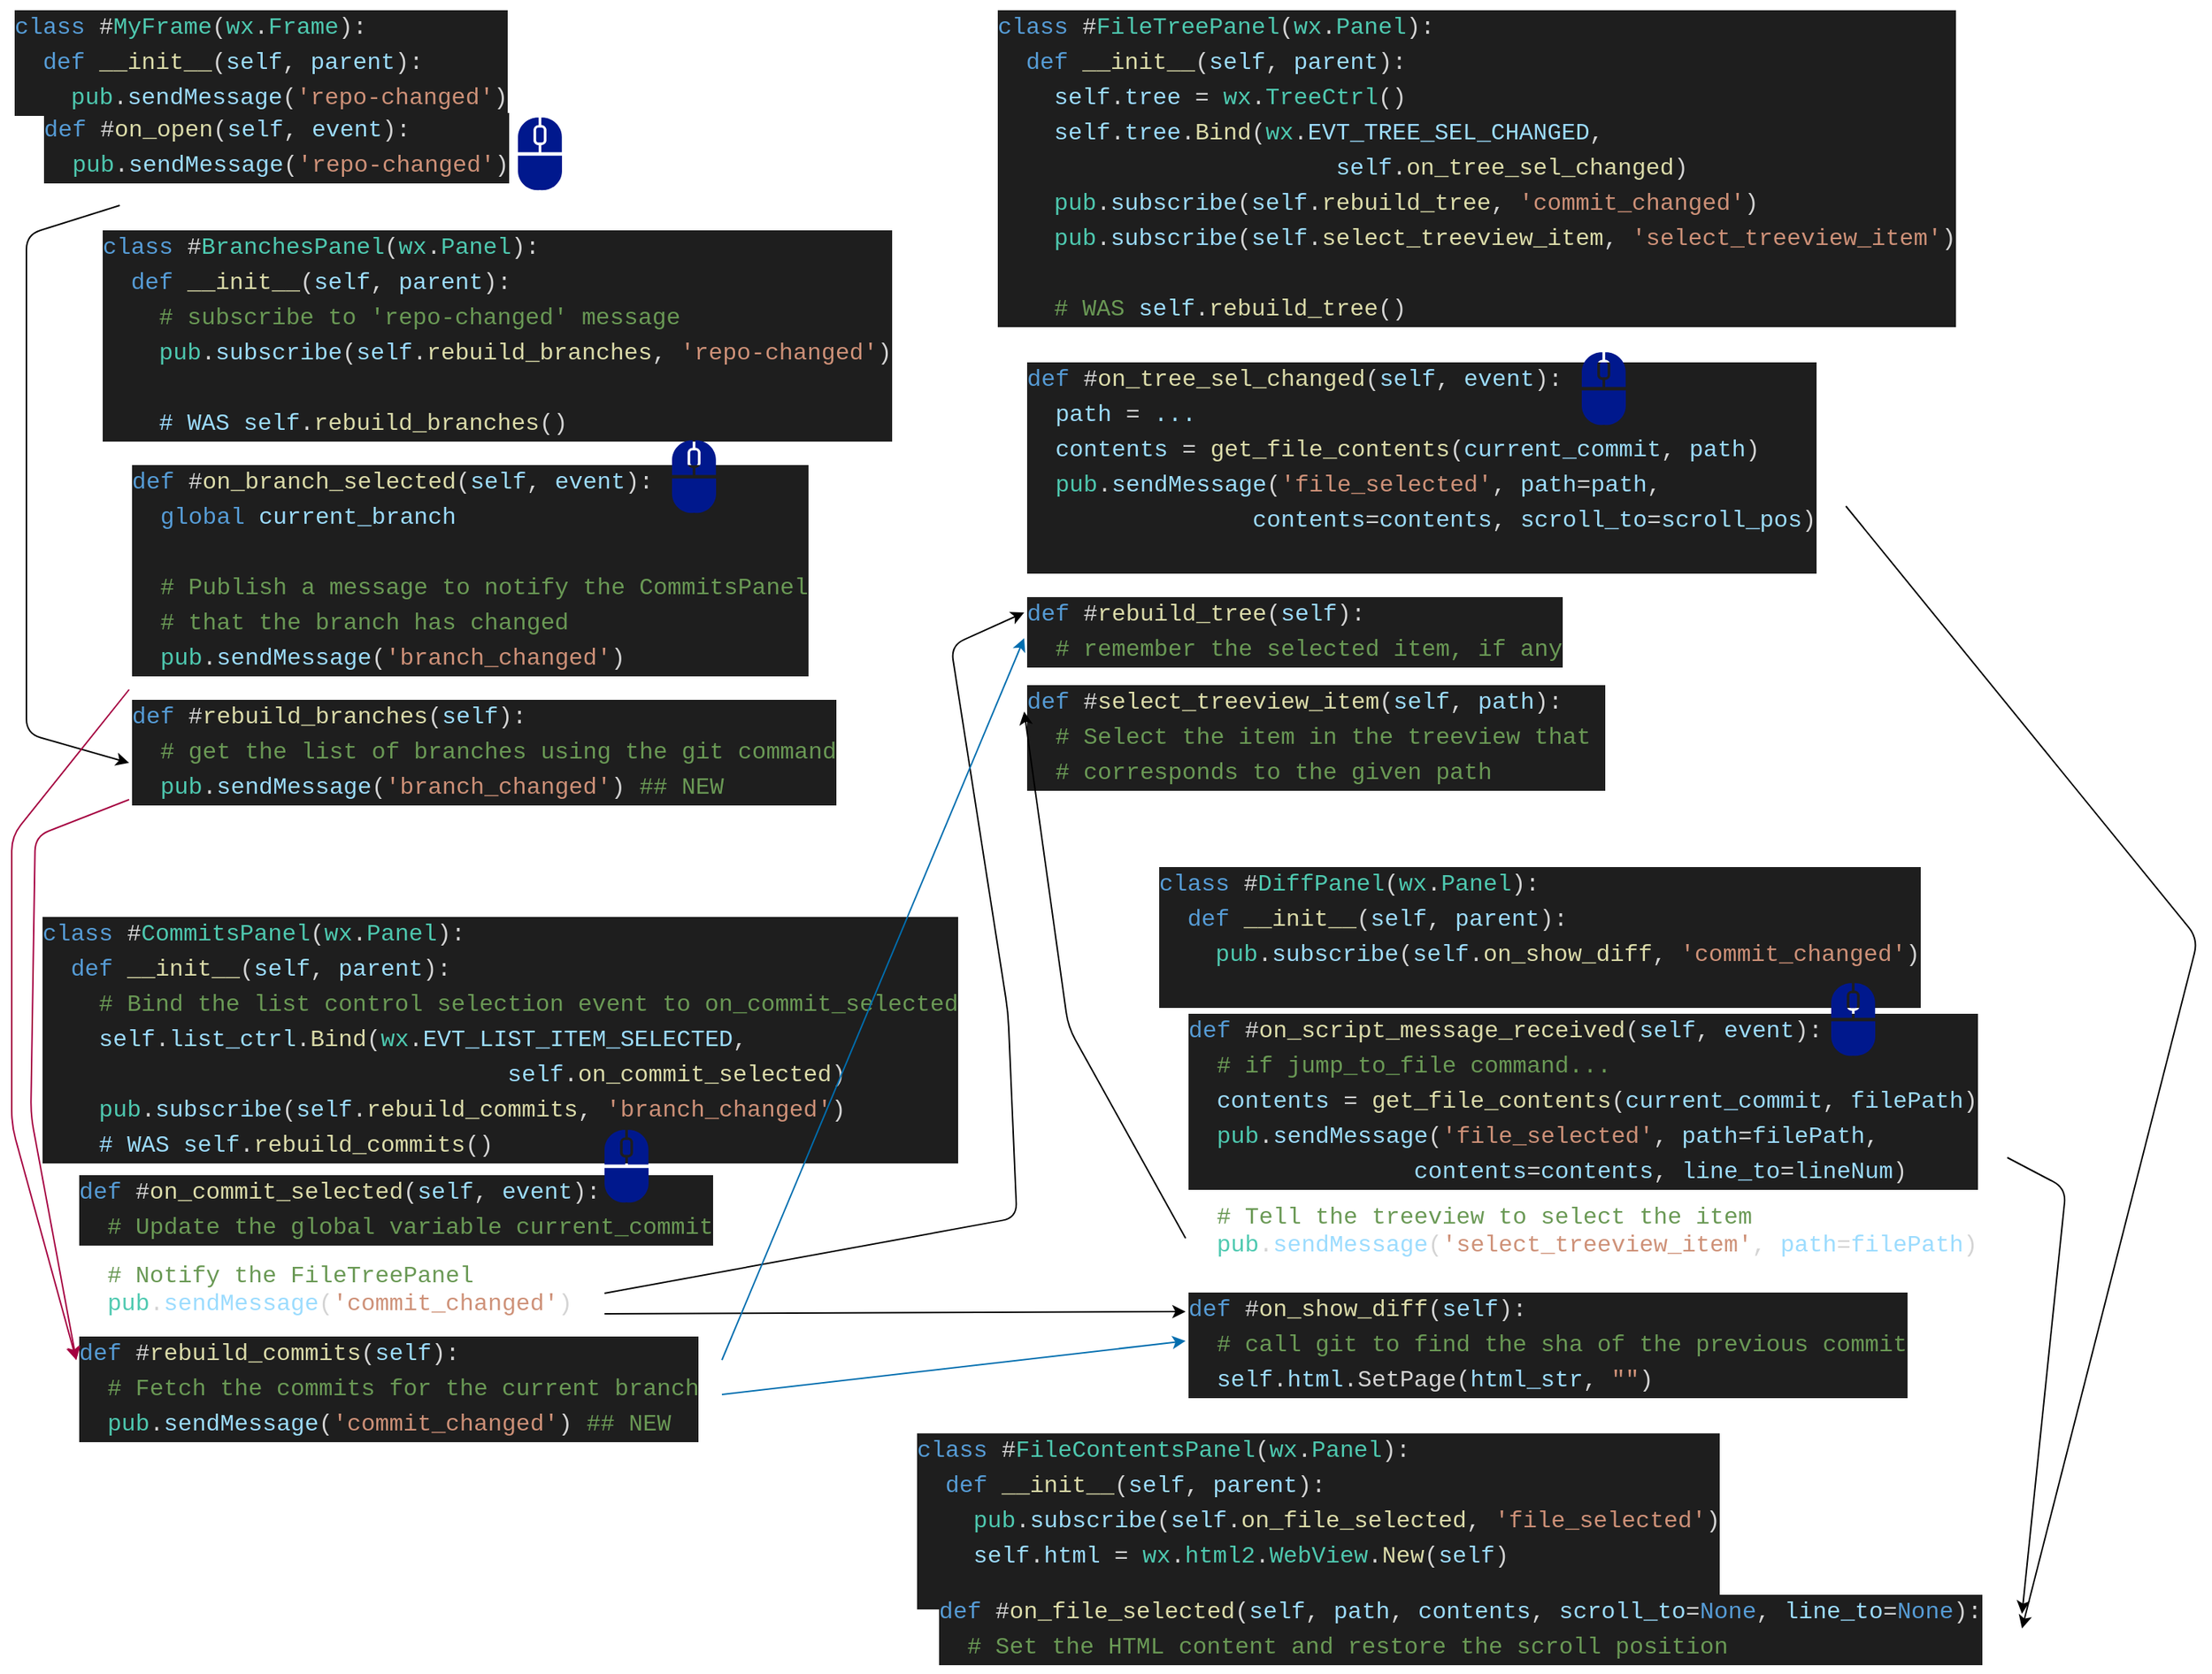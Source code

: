 <mxfile>
    <diagram id="hWgK1pgv1Pw2iiUl1KsY" name="Page-1">
        <mxGraphModel dx="1258" dy="778" grid="0" gridSize="10" guides="1" tooltips="1" connect="1" arrows="1" fold="1" page="1" pageScale="1" pageWidth="1654" pageHeight="1169" math="0" shadow="0">
            <root>
                <object label="" fred="12" mary="100" id="0">
                    <mxCell/>
                </object>
                <mxCell id="1" parent="0"/>
                <mxCell id="48" value="" style="group" vertex="1" connectable="0" parent="1">
                    <mxGeometry x="70" y="150" width="560" height="420" as="geometry"/>
                </mxCell>
                <mxCell id="6" value="&lt;div style=&quot;color: rgb(212, 212, 212); background-color: rgb(30, 30, 30); font-family: Menlo, Monaco, &amp;quot;Courier New&amp;quot;, monospace; font-weight: normal; font-size: 16px; line-height: 24px;&quot;&gt;&lt;div&gt;&lt;span style=&quot;color: #569cd6;&quot;&gt;class&lt;/span&gt;&lt;span style=&quot;color: #d4d4d4;&quot;&gt;&amp;nbsp;#&lt;/span&gt;&lt;span style=&quot;color: #4ec9b0;&quot;&gt;BranchesPanel&lt;/span&gt;&lt;span style=&quot;color: #d4d4d4;&quot;&gt;(&lt;/span&gt;&lt;span style=&quot;color: #4ec9b0;&quot;&gt;wx&lt;/span&gt;&lt;span style=&quot;color: #d4d4d4;&quot;&gt;.&lt;/span&gt;&lt;span style=&quot;color: #4ec9b0;&quot;&gt;Panel&lt;/span&gt;&lt;span style=&quot;color: #d4d4d4;&quot;&gt;):&lt;/span&gt;&lt;/div&gt;&lt;div&gt;&lt;span style=&quot;color: #d4d4d4;&quot;&gt;&lt;/span&gt;&lt;span style=&quot;color: #569cd6;&quot;&gt;&amp;nbsp; def&lt;/span&gt;&lt;span style=&quot;color: #d4d4d4;&quot;&gt;&amp;nbsp;&lt;/span&gt;&lt;span style=&quot;color: #dcdcaa;&quot;&gt;__init__&lt;/span&gt;&lt;span style=&quot;color: #d4d4d4;&quot;&gt;(&lt;/span&gt;&lt;span style=&quot;color: #9cdcfe;&quot;&gt;self&lt;/span&gt;&lt;span style=&quot;color: #d4d4d4;&quot;&gt;, &lt;/span&gt;&lt;span style=&quot;color: #9cdcfe;&quot;&gt;parent&lt;/span&gt;&lt;span style=&quot;color: #d4d4d4;&quot;&gt;):&lt;/span&gt;&lt;/div&gt;&lt;div&gt;&lt;div style=&quot;line-height: 24px;&quot;&gt;&lt;div&gt;&lt;span style=&quot;color: #6a9955;&quot;&gt;&amp;nbsp; &amp;nbsp; # subscribe to 'repo-changed' message&lt;/span&gt;&lt;/div&gt;&lt;div&gt;&lt;span style=&quot;color: #4ec9b0;&quot;&gt;&amp;nbsp; &amp;nbsp; pub&lt;/span&gt;.&lt;span style=&quot;color: #9cdcfe;&quot;&gt;subscribe&lt;/span&gt;(&lt;span style=&quot;color: #9cdcfe;&quot;&gt;self&lt;/span&gt;.&lt;span style=&quot;color: #dcdcaa;&quot;&gt;rebuild_branches&lt;/span&gt;, &lt;span style=&quot;color: #ce9178;&quot;&gt;'repo-changed'&lt;/span&gt;)&lt;/div&gt;&lt;br&gt;&lt;div&gt;        &lt;span style=&quot;color: #9cdcfe;&quot;&gt;&amp;nbsp; &amp;nbsp; # WAS self&lt;/span&gt;.&lt;span style=&quot;color: #dcdcaa;&quot;&gt;rebuild_branches&lt;/span&gt;()&lt;/div&gt;&lt;/div&gt;&lt;/div&gt;&lt;/div&gt;" style="text;whiteSpace=wrap;html=1;" vertex="1" parent="48">
                    <mxGeometry width="560" height="170" as="geometry"/>
                </mxCell>
                <mxCell id="7" value="&lt;div style=&quot;color: rgb(212, 212, 212); background-color: rgb(30, 30, 30); font-family: Menlo, Monaco, &amp;quot;Courier New&amp;quot;, monospace; font-weight: normal; font-size: 16px; line-height: 24px;&quot;&gt;&lt;div&gt;&lt;span style=&quot;color: #569cd6;&quot;&gt;def&lt;/span&gt;&lt;span style=&quot;color: #d4d4d4;&quot;&gt;&amp;nbsp;#&lt;/span&gt;&lt;span style=&quot;color: #dcdcaa;&quot;&gt;on_branch_selected&lt;/span&gt;&lt;span style=&quot;color: #d4d4d4;&quot;&gt;(&lt;/span&gt;&lt;span style=&quot;color: #9cdcfe;&quot;&gt;self&lt;/span&gt;&lt;span style=&quot;color: #d4d4d4;&quot;&gt;, &lt;/span&gt;&lt;span style=&quot;color: #9cdcfe;&quot;&gt;event&lt;/span&gt;&lt;span style=&quot;color: #d4d4d4;&quot;&gt;):&lt;/span&gt;&lt;/div&gt;&lt;div&gt;&lt;span style=&quot;color: #d4d4d4;&quot;&gt;&lt;/span&gt;&lt;span style=&quot;color: #569cd6;&quot;&gt;&amp;nbsp; global&lt;/span&gt;&lt;span style=&quot;color: #d4d4d4;&quot;&gt; &lt;/span&gt;&lt;span style=&quot;color: #9cdcfe;&quot;&gt;current_branch&lt;/span&gt;&lt;/div&gt;&lt;div&gt;&lt;br&gt;&lt;/div&gt;&lt;div&gt;&lt;span style=&quot;color: #d4d4d4;&quot;&gt;&lt;/span&gt;&lt;span style=&quot;color: #6a9955;&quot;&gt;&amp;nbsp; # Publish a message to notify the CommitsPanel&lt;/span&gt;&lt;/div&gt;&lt;div&gt;&lt;span style=&quot;color: #6a9955;&quot;&gt;&amp;nbsp; # that the branch has changed&lt;/span&gt;&lt;/div&gt;&lt;div&gt;&lt;span style=&quot;color: #d4d4d4;&quot;&gt;&lt;/span&gt;&lt;span style=&quot;color: #4ec9b0;&quot;&gt;&amp;nbsp; pub&lt;/span&gt;&lt;span style=&quot;color: #d4d4d4;&quot;&gt;.&lt;/span&gt;&lt;span style=&quot;color: #9cdcfe;&quot;&gt;sendMessage&lt;/span&gt;&lt;span style=&quot;color: #d4d4d4;&quot;&gt;(&lt;/span&gt;&lt;span style=&quot;color: #ce9178;&quot;&gt;'branch_changed'&lt;/span&gt;&lt;span style=&quot;color: #d4d4d4;&quot;&gt;)&lt;/span&gt;&lt;/div&gt;&lt;/div&gt;" style="text;whiteSpace=wrap;html=1;" vertex="1" parent="48">
                    <mxGeometry x="20" y="160" width="470" height="160" as="geometry"/>
                </mxCell>
                <mxCell id="20" value="&lt;div style=&quot;color: rgb(212, 212, 212); background-color: rgb(30, 30, 30); font-family: Menlo, Monaco, &amp;quot;Courier New&amp;quot;, monospace; font-weight: normal; font-size: 16px; line-height: 24px;&quot;&gt;&lt;div&gt;&lt;span style=&quot;color: #569cd6;&quot;&gt;def&lt;/span&gt;&lt;span style=&quot;color: #d4d4d4;&quot;&gt;&amp;nbsp;#&lt;/span&gt;&lt;span style=&quot;color: #dcdcaa;&quot;&gt;rebuild_branches&lt;/span&gt;&lt;span style=&quot;color: #d4d4d4;&quot;&gt;(&lt;/span&gt;&lt;span style=&quot;color: #9cdcfe;&quot;&gt;self&lt;/span&gt;&lt;span style=&quot;color: #d4d4d4;&quot;&gt;):&lt;/span&gt;&lt;/div&gt;&lt;div&gt;&lt;div style=&quot;line-height: 24px;&quot;&gt;&lt;span style=&quot;color: #6a9955;&quot;&gt;&amp;nbsp; # get the list of branches using the git command&lt;/span&gt;&lt;/div&gt;&lt;/div&gt;&lt;div style=&quot;line-height: 24px;&quot;&gt;&lt;span style=&quot;color: #6a9955;&quot;&gt;&amp;nbsp;&amp;nbsp;&lt;/span&gt;&lt;span style=&quot;color: rgb(78, 201, 176);&quot;&gt;pub&lt;/span&gt;&lt;span style=&quot;&quot;&gt;.&lt;/span&gt;&lt;span style=&quot;color: rgb(156, 220, 254);&quot;&gt;sendMessage&lt;/span&gt;&lt;span style=&quot;&quot;&gt;(&lt;/span&gt;&lt;span style=&quot;color: rgb(206, 145, 120);&quot;&gt;'branch_changed'&lt;/span&gt;&lt;span style=&quot;&quot;&gt;) &lt;/span&gt;&lt;span style=&quot;color: rgb(106, 153, 85);&quot;&gt;## NEW&lt;/span&gt;&lt;/div&gt;&lt;/div&gt;" style="text;whiteSpace=wrap;html=1;" vertex="1" parent="48">
                    <mxGeometry x="20" y="320" width="488" height="100" as="geometry"/>
                </mxCell>
                <mxCell id="10" value="" style="group" vertex="1" connectable="0" parent="1">
                    <mxGeometry x="10" width="375" height="130" as="geometry"/>
                </mxCell>
                <mxCell id="5" value="&lt;div style=&quot;background-color: rgb(30, 30, 30); font-family: Menlo, Monaco, &amp;quot;Courier New&amp;quot;, monospace; font-weight: normal; font-size: 16px; line-height: 24px;&quot;&gt;&lt;div style=&quot;color: rgb(212, 212, 212);&quot;&gt;&lt;span style=&quot;color: #569cd6;&quot;&gt;def&lt;/span&gt;&lt;span style=&quot;color: #d4d4d4;&quot;&gt;&amp;nbsp;#&lt;/span&gt;&lt;span style=&quot;color: #dcdcaa;&quot;&gt;on_open&lt;/span&gt;&lt;span style=&quot;color: #d4d4d4;&quot;&gt;(&lt;/span&gt;&lt;span style=&quot;color: #9cdcfe;&quot;&gt;self&lt;/span&gt;&lt;span style=&quot;color: #d4d4d4;&quot;&gt;, &lt;/span&gt;&lt;span style=&quot;color: #9cdcfe;&quot;&gt;event&lt;/span&gt;&lt;span style=&quot;color: #d4d4d4;&quot;&gt;):&lt;/span&gt;&lt;/div&gt;&lt;div style=&quot;&quot;&gt;&lt;font color=&quot;#569cd6&quot;&gt;&amp;nbsp;&amp;nbsp;&lt;/font&gt;&lt;span style=&quot;color: rgb(78, 201, 176);&quot;&gt;pub&lt;/span&gt;&lt;font color=&quot;#d4d4d4&quot;&gt;.&lt;/font&gt;&lt;span style=&quot;color: rgb(156, 220, 254);&quot;&gt;sendMessage&lt;/span&gt;&lt;font color=&quot;#d4d4d4&quot;&gt;(&lt;/font&gt;&lt;span style=&quot;color: rgb(206, 145, 120);&quot;&gt;'repo-changed'&lt;/span&gt;&lt;font color=&quot;#d4d4d4&quot;&gt;)&lt;/font&gt;&lt;br&gt;&lt;/div&gt;&lt;/div&gt;" style="text;whiteSpace=wrap;html=1;" vertex="1" parent="10">
                    <mxGeometry x="20" y="70" width="330" height="70" as="geometry"/>
                </mxCell>
                <mxCell id="2" value="&lt;div style=&quot;color: rgb(212, 212, 212); background-color: rgb(30, 30, 30); font-family: Menlo, Monaco, &amp;quot;Courier New&amp;quot;, monospace; font-weight: normal; font-size: 16px; line-height: 24px;&quot;&gt;&lt;div&gt;&lt;span style=&quot;color: #569cd6;&quot;&gt;class&lt;/span&gt;&lt;span style=&quot;color: #d4d4d4;&quot;&gt;&amp;nbsp;#&lt;/span&gt;&lt;span style=&quot;color: #4ec9b0;&quot;&gt;MyFrame&lt;/span&gt;&lt;span style=&quot;color: #d4d4d4;&quot;&gt;(&lt;/span&gt;&lt;span style=&quot;color: #4ec9b0;&quot;&gt;wx&lt;/span&gt;&lt;span style=&quot;color: #d4d4d4;&quot;&gt;.&lt;/span&gt;&lt;span style=&quot;color: #4ec9b0;&quot;&gt;Frame&lt;/span&gt;&lt;span style=&quot;color: #d4d4d4;&quot;&gt;):&lt;/span&gt;&lt;/div&gt;&lt;div&gt;&lt;span style=&quot;color: #d4d4d4;&quot;&gt;&lt;/span&gt;&lt;span style=&quot;color: #569cd6;&quot;&gt;&amp;nbsp; def&lt;/span&gt;&lt;span style=&quot;color: #d4d4d4;&quot;&gt; &lt;/span&gt;&lt;span style=&quot;color: #dcdcaa;&quot;&gt;__init__&lt;/span&gt;&lt;span style=&quot;color: #d4d4d4;&quot;&gt;(&lt;/span&gt;&lt;span style=&quot;color: #9cdcfe;&quot;&gt;self&lt;/span&gt;&lt;span style=&quot;color: #d4d4d4;&quot;&gt;, &lt;/span&gt;&lt;span style=&quot;color: #9cdcfe;&quot;&gt;parent&lt;/span&gt;&lt;span style=&quot;color: #d4d4d4;&quot;&gt;):&lt;/span&gt;&lt;/div&gt;&lt;div&gt;&lt;span style=&quot;color: #d4d4d4;&quot;&gt;&amp;nbsp; &amp;nbsp;&amp;nbsp;&lt;/span&gt;&lt;span style=&quot;color: rgb(78, 201, 176);&quot;&gt;pub&lt;/span&gt;&lt;font color=&quot;#d4d4d4&quot;&gt;.&lt;/font&gt;&lt;span style=&quot;color: rgb(156, 220, 254);&quot;&gt;sendMessage&lt;/span&gt;&lt;font color=&quot;#d4d4d4&quot;&gt;(&lt;/font&gt;&lt;span style=&quot;color: rgb(206, 145, 120);&quot;&gt;'repo-changed'&lt;/span&gt;&lt;font color=&quot;#d4d4d4&quot;&gt;)&lt;/font&gt;&lt;/div&gt;&lt;/div&gt;" style="text;whiteSpace=wrap;html=1;" vertex="1" parent="10">
                    <mxGeometry width="350" height="70" as="geometry"/>
                </mxCell>
                <mxCell id="51" value="" style="sketch=0;aspect=fixed;pointerEvents=1;shadow=0;dashed=0;html=1;strokeColor=none;labelPosition=center;verticalLabelPosition=bottom;verticalAlign=top;align=center;fillColor=#00188D;shape=mxgraph.mscae.enterprise.mouse" vertex="1" parent="10">
                    <mxGeometry x="345" y="80" width="30" height="50" as="geometry"/>
                </mxCell>
                <mxCell id="22" style="edgeStyle=none;html=1;entryX=0;entryY=0.5;entryDx=0;entryDy=0;" edge="1" parent="1" source="5" target="20">
                    <mxGeometry relative="1" as="geometry">
                        <Array as="points">
                            <mxPoint x="20" y="160"/>
                            <mxPoint x="20" y="500"/>
                        </Array>
                    </mxGeometry>
                </mxCell>
                <mxCell id="25" style="edgeStyle=none;html=1;entryX=0;entryY=0.25;entryDx=0;entryDy=0;exitX=0;exitY=1;exitDx=0;exitDy=0;fillColor=#d80073;strokeColor=#A50040;" edge="1" parent="1" source="7" target="23">
                    <mxGeometry relative="1" as="geometry">
                        <Array as="points">
                            <mxPoint x="10" y="570"/>
                            <mxPoint x="10" y="767"/>
                        </Array>
                    </mxGeometry>
                </mxCell>
                <mxCell id="27" value="" style="group" vertex="1" connectable="0" parent="1">
                    <mxGeometry x="680" y="10" width="680" height="550" as="geometry"/>
                </mxCell>
                <mxCell id="26" value="&lt;div style=&quot;color: rgb(212, 212, 212); background-color: rgb(30, 30, 30); font-family: Menlo, Monaco, &amp;quot;Courier New&amp;quot;, monospace; font-weight: normal; font-size: 16px; line-height: 24px;&quot;&gt;&lt;div&gt;&lt;span style=&quot;color: #569cd6;&quot;&gt;def&lt;/span&gt;&lt;span style=&quot;color: #d4d4d4;&quot;&gt;&amp;nbsp;#&lt;/span&gt;&lt;span style=&quot;color: #dcdcaa;&quot;&gt;rebuild_tree&lt;/span&gt;&lt;span style=&quot;color: #d4d4d4;&quot;&gt;(&lt;/span&gt;&lt;span style=&quot;color: #9cdcfe;&quot;&gt;self&lt;/span&gt;&lt;span style=&quot;color: #d4d4d4;&quot;&gt;):&lt;/span&gt;&lt;/div&gt;&lt;div&gt;&lt;span style=&quot;color: #d4d4d4;&quot;&gt;&lt;/span&gt;&lt;span style=&quot;color: #6a9955;&quot;&gt;&amp;nbsp; # remember the selected item, if any&lt;/span&gt;&lt;/div&gt;&lt;/div&gt;" style="text;whiteSpace=wrap;html=1;" vertex="1" parent="27">
                    <mxGeometry x="20" y="390" width="380" height="70" as="geometry"/>
                </mxCell>
                <mxCell id="13" value="&lt;div style=&quot;background-color: rgb(30, 30, 30); font-family: Menlo, Monaco, &amp;quot;Courier New&amp;quot;, monospace; font-weight: normal; font-size: 16px; line-height: 24px;&quot;&gt;&lt;div style=&quot;color: rgb(212, 212, 212);&quot;&gt;&lt;span style=&quot;color: #569cd6;&quot;&gt;class&lt;/span&gt;&lt;span style=&quot;color: #d4d4d4;&quot;&gt;&amp;nbsp;#&lt;/span&gt;&lt;span style=&quot;color: #4ec9b0;&quot;&gt;FileTreePanel&lt;/span&gt;&lt;span style=&quot;color: #d4d4d4;&quot;&gt;(&lt;/span&gt;&lt;span style=&quot;color: #4ec9b0;&quot;&gt;wx&lt;/span&gt;&lt;span style=&quot;color: #d4d4d4;&quot;&gt;.&lt;/span&gt;&lt;span style=&quot;color: #4ec9b0;&quot;&gt;Panel&lt;/span&gt;&lt;span style=&quot;color: #d4d4d4;&quot;&gt;):&lt;/span&gt;&lt;/div&gt;&lt;div style=&quot;color: rgb(212, 212, 212);&quot;&gt;&lt;span style=&quot;color: #d4d4d4;&quot;&gt;&lt;/span&gt;&lt;span style=&quot;color: #569cd6;&quot;&gt;&amp;nbsp; def&lt;/span&gt;&lt;span style=&quot;color: #d4d4d4;&quot;&gt;&amp;nbsp;&lt;/span&gt;&lt;span style=&quot;color: #dcdcaa;&quot;&gt;__init__&lt;/span&gt;&lt;span style=&quot;color: #d4d4d4;&quot;&gt;(&lt;/span&gt;&lt;span style=&quot;color: #9cdcfe;&quot;&gt;self&lt;/span&gt;&lt;span style=&quot;color: #d4d4d4;&quot;&gt;, &lt;/span&gt;&lt;span style=&quot;color: #9cdcfe;&quot;&gt;parent&lt;/span&gt;&lt;span style=&quot;color: #d4d4d4;&quot;&gt;):&lt;/span&gt;&lt;/div&gt;&lt;div style=&quot;&quot;&gt;&lt;font color=&quot;#6a9955&quot;&gt;&amp;nbsp; &amp;nbsp;&amp;nbsp;&lt;/font&gt;&lt;span style=&quot;color: rgb(156, 220, 254);&quot;&gt;self&lt;/span&gt;&lt;font color=&quot;#d4d4d4&quot;&gt;.&lt;/font&gt;&lt;span style=&quot;color: rgb(156, 220, 254);&quot;&gt;tree&lt;/span&gt;&lt;font color=&quot;#d4d4d4&quot;&gt; = &lt;/font&gt;&lt;span style=&quot;color: rgb(78, 201, 176);&quot;&gt;wx&lt;/span&gt;&lt;font color=&quot;#d4d4d4&quot;&gt;.&lt;/font&gt;&lt;span style=&quot;color: rgb(78, 201, 176);&quot;&gt;TreeCtrl&lt;/span&gt;&lt;font color=&quot;#d4d4d4&quot;&gt;(&lt;/font&gt;&lt;font color=&quot;#d4d4d4&quot;&gt;)&lt;/font&gt;&lt;br&gt;&lt;/div&gt;&lt;div style=&quot;color: rgb(212, 212, 212);&quot;&gt;&lt;span style=&quot;color: rgb(156, 220, 254);&quot;&gt;&amp;nbsp; &amp;nbsp; self&lt;/span&gt;.&lt;span style=&quot;color: rgb(156, 220, 254);&quot;&gt;tree&lt;/span&gt;.&lt;span style=&quot;color: rgb(220, 220, 170);&quot;&gt;Bind&lt;/span&gt;(&lt;span style=&quot;color: rgb(78, 201, 176);&quot;&gt;wx&lt;/span&gt;.&lt;span style=&quot;color: rgb(156, 220, 254);&quot;&gt;EVT_TREE_SEL_CHANGED&lt;/span&gt;,&amp;nbsp;&lt;/div&gt;&lt;div style=&quot;color: rgb(212, 212, 212);&quot;&gt;&lt;span style=&quot;color: rgb(156, 220, 254);&quot;&gt;&lt;span style=&quot;white-space: pre;&quot;&gt;&#9;&lt;/span&gt;&lt;span style=&quot;white-space: pre;&quot;&gt;&#9;&lt;/span&gt;&lt;span style=&quot;white-space: pre;&quot;&gt;&#9;&lt;/span&gt;self&lt;/span&gt;.&lt;span style=&quot;color: rgb(220, 220, 170);&quot;&gt;on_tree_sel_changed&lt;/span&gt;)&lt;br&gt;&lt;/div&gt;&lt;div style=&quot;color: rgb(212, 212, 212);&quot;&gt;&lt;span style=&quot;color: #d4d4d4;&quot;&gt;       &lt;/span&gt;&lt;/div&gt;&lt;div style=&quot;color: rgb(212, 212, 212);&quot;&gt;&lt;span style=&quot;color: #d4d4d4;&quot;&gt;&lt;/span&gt;&lt;span style=&quot;color: #4ec9b0;&quot;&gt;&amp;nbsp; &amp;nbsp; pub&lt;/span&gt;&lt;span style=&quot;color: #d4d4d4;&quot;&gt;.&lt;/span&gt;&lt;span style=&quot;color: #9cdcfe;&quot;&gt;subscribe&lt;/span&gt;&lt;span style=&quot;color: #d4d4d4;&quot;&gt;(&lt;/span&gt;&lt;span style=&quot;color: #9cdcfe;&quot;&gt;self&lt;/span&gt;&lt;span style=&quot;color: #d4d4d4;&quot;&gt;.&lt;/span&gt;&lt;span style=&quot;color: #dcdcaa;&quot;&gt;rebuild_tree&lt;/span&gt;&lt;span style=&quot;color: #d4d4d4;&quot;&gt;, &lt;/span&gt;&lt;span style=&quot;color: #ce9178;&quot;&gt;'commit_changed'&lt;/span&gt;&lt;span style=&quot;color: #d4d4d4;&quot;&gt;)&lt;/span&gt;&lt;/div&gt;&lt;div style=&quot;color: rgb(212, 212, 212);&quot;&gt;&lt;span style=&quot;color: #d4d4d4;&quot;&gt;&lt;/span&gt;&lt;span style=&quot;color: #4ec9b0;&quot;&gt;&amp;nbsp; &amp;nbsp; pub&lt;/span&gt;&lt;span style=&quot;color: #d4d4d4;&quot;&gt;.&lt;/span&gt;&lt;span style=&quot;color: #9cdcfe;&quot;&gt;subscribe&lt;/span&gt;&lt;span style=&quot;color: #d4d4d4;&quot;&gt;(&lt;/span&gt;&lt;span style=&quot;color: #9cdcfe;&quot;&gt;self&lt;/span&gt;&lt;span style=&quot;color: #d4d4d4;&quot;&gt;.&lt;/span&gt;&lt;span style=&quot;color: #dcdcaa;&quot;&gt;select_treeview_item&lt;/span&gt;&lt;span style=&quot;color: #d4d4d4;&quot;&gt;, &lt;/span&gt;&lt;span style=&quot;color: #ce9178;&quot;&gt;'select_treeview_item'&lt;/span&gt;&lt;span style=&quot;color: #d4d4d4;&quot;&gt;)&lt;/span&gt;&lt;/div&gt;&lt;br&gt;&lt;div style=&quot;&quot;&gt;&lt;font color=&quot;#6a9955&quot;&gt;&amp;nbsp; &amp;nbsp; # WAS&amp;nbsp;&lt;/font&gt;&lt;span style=&quot;color: rgb(156, 220, 254);&quot;&gt;self&lt;/span&gt;&lt;font color=&quot;#d4d4d4&quot;&gt;.&lt;/font&gt;&lt;span style=&quot;color: rgb(220, 220, 170);&quot;&gt;rebuild_tree&lt;/span&gt;&lt;font color=&quot;#d4d4d4&quot;&gt;()&lt;/font&gt;&lt;br&gt;&lt;/div&gt;&lt;/div&gt;" style="text;whiteSpace=wrap;html=1;" vertex="1" parent="27">
                    <mxGeometry y="-10" width="680" height="250" as="geometry"/>
                </mxCell>
                <mxCell id="14" value="&lt;div style=&quot;background-color: rgb(30, 30, 30); font-family: Menlo, Monaco, &amp;quot;Courier New&amp;quot;, monospace; font-weight: normal; font-size: 16px; line-height: 24px;&quot;&gt;&lt;div style=&quot;color: rgb(212, 212, 212);&quot;&gt;&lt;span style=&quot;color: #569cd6;&quot;&gt;def&lt;/span&gt;&lt;span style=&quot;color: #d4d4d4;&quot;&gt;&amp;nbsp;#&lt;/span&gt;&lt;span style=&quot;color: #dcdcaa;&quot;&gt;on_tree_sel_changed&lt;/span&gt;&lt;span style=&quot;color: #d4d4d4;&quot;&gt;(&lt;/span&gt;&lt;span style=&quot;color: #9cdcfe;&quot;&gt;self&lt;/span&gt;&lt;span style=&quot;color: #d4d4d4;&quot;&gt;, &lt;/span&gt;&lt;span style=&quot;color: #9cdcfe;&quot;&gt;event&lt;/span&gt;&lt;span style=&quot;color: #d4d4d4;&quot;&gt;):&lt;/span&gt;&lt;/div&gt;&lt;div style=&quot;&quot;&gt;&lt;font color=&quot;#6a9955&quot;&gt;&amp;nbsp;&amp;nbsp;&lt;/font&gt;&lt;span style=&quot;color: rgb(156, 220, 254);&quot;&gt;path&lt;/span&gt;&lt;font color=&quot;#d4d4d4&quot;&gt; = &lt;/font&gt;&lt;font color=&quot;#9cdcfe&quot;&gt;...&lt;/font&gt;&lt;br&gt;&lt;/div&gt;&lt;div style=&quot;color: rgb(212, 212, 212);&quot;&gt;&lt;span style=&quot;color: #9cdcfe;&quot;&gt;&amp;nbsp; contents&lt;/span&gt;&lt;span style=&quot;color: #d4d4d4;&quot;&gt; = &lt;/span&gt;&lt;span style=&quot;color: #dcdcaa;&quot;&gt;get_file_contents&lt;/span&gt;&lt;span style=&quot;color: #d4d4d4;&quot;&gt;(&lt;/span&gt;&lt;span style=&quot;color: #9cdcfe;&quot;&gt;current_commit&lt;/span&gt;&lt;span style=&quot;color: #d4d4d4;&quot;&gt;, &lt;/span&gt;&lt;span style=&quot;color: #9cdcfe;&quot;&gt;path&lt;/span&gt;&lt;span style=&quot;color: #d4d4d4;&quot;&gt;)&lt;/span&gt;&lt;/div&gt;&lt;div style=&quot;&quot;&gt;&lt;font color=&quot;#6a9955&quot;&gt;&amp;nbsp;&amp;nbsp;&lt;/font&gt;&lt;span style=&quot;color: rgb(78, 201, 176);&quot;&gt;pub&lt;/span&gt;&lt;font color=&quot;#d4d4d4&quot;&gt;.&lt;/font&gt;&lt;span style=&quot;color: rgb(156, 220, 254);&quot;&gt;sendMessage&lt;/span&gt;&lt;font color=&quot;#d4d4d4&quot;&gt;(&lt;/font&gt;&lt;span style=&quot;color: rgb(206, 145, 120);&quot;&gt;'file_selected'&lt;/span&gt;&lt;font color=&quot;#d4d4d4&quot;&gt;, &lt;/font&gt;&lt;span style=&quot;color: rgb(156, 220, 254);&quot;&gt;path&lt;/span&gt;&lt;font color=&quot;#d4d4d4&quot;&gt;=&lt;/font&gt;&lt;span style=&quot;color: rgb(156, 220, 254);&quot;&gt;path&lt;/span&gt;&lt;font color=&quot;#d4d4d4&quot;&gt;,&amp;nbsp;&lt;/font&gt;&lt;/div&gt;&lt;div style=&quot;&quot;&gt;&lt;span style=&quot;color: rgb(156, 220, 254);&quot;&gt;&lt;span style=&quot;white-space: pre;&quot;&gt;&#9;&lt;/span&gt;&lt;span style=&quot;white-space: pre;&quot;&gt;&#9;&lt;/span&gt;contents&lt;/span&gt;&lt;font color=&quot;#d4d4d4&quot;&gt;=&lt;/font&gt;&lt;span style=&quot;color: rgb(156, 220, 254);&quot;&gt;contents&lt;/span&gt;&lt;font color=&quot;#d4d4d4&quot;&gt;, &lt;/font&gt;&lt;span style=&quot;color: rgb(156, 220, 254);&quot;&gt;scroll_to&lt;/span&gt;&lt;font color=&quot;#d4d4d4&quot;&gt;=&lt;/font&gt;&lt;span style=&quot;color: rgb(156, 220, 254);&quot;&gt;scroll_pos&lt;/span&gt;&lt;font color=&quot;#d4d4d4&quot;&gt;)&lt;/font&gt;&lt;br&gt;&lt;/div&gt;&lt;br&gt;&lt;/div&gt;" style="text;whiteSpace=wrap;html=1;" vertex="1" parent="27">
                    <mxGeometry x="20" y="230" width="560" height="140" as="geometry"/>
                </mxCell>
                <mxCell id="33" value="&lt;div style=&quot;color: rgb(212, 212, 212); background-color: rgb(30, 30, 30); font-family: Menlo, Monaco, &amp;quot;Courier New&amp;quot;, monospace; font-weight: normal; font-size: 16px; line-height: 24px;&quot;&gt;&lt;div&gt;&lt;span style=&quot;color: #569cd6;&quot;&gt;def&lt;/span&gt;&lt;span style=&quot;color: #d4d4d4;&quot;&gt;&amp;nbsp;#&lt;/span&gt;&lt;span style=&quot;color: #dcdcaa;&quot;&gt;select_treeview_item&lt;/span&gt;&lt;span style=&quot;color: #d4d4d4;&quot;&gt;(&lt;/span&gt;&lt;span style=&quot;color: #9cdcfe;&quot;&gt;self&lt;/span&gt;&lt;span style=&quot;color: #d4d4d4;&quot;&gt;, &lt;/span&gt;&lt;span style=&quot;color: #9cdcfe;&quot;&gt;path&lt;/span&gt;&lt;span style=&quot;color: #d4d4d4;&quot;&gt;):&lt;/span&gt;&lt;/div&gt;&lt;div&gt;&lt;span style=&quot;color: #d4d4d4;&quot;&gt;&lt;/span&gt;&lt;span style=&quot;color: #6a9955;&quot;&gt;&amp;nbsp; # Select the item in the treeview that&amp;nbsp;&lt;/span&gt;&lt;/div&gt;&lt;div&gt;&lt;span style=&quot;color: #6a9955;&quot;&gt;&amp;nbsp; # corresponds to the given path&lt;/span&gt;&lt;/div&gt;&lt;/div&gt;" style="text;whiteSpace=wrap;html=1;" vertex="1" parent="27">
                    <mxGeometry x="20" y="450" width="410" height="100" as="geometry"/>
                </mxCell>
                <mxCell id="46" value="" style="sketch=0;aspect=fixed;pointerEvents=1;shadow=0;dashed=0;html=1;strokeColor=none;labelPosition=center;verticalLabelPosition=bottom;verticalAlign=top;align=center;fillColor=#00188D;shape=mxgraph.mscae.enterprise.mouse" vertex="1" parent="27">
                    <mxGeometry x="400" y="230" width="30" height="50" as="geometry"/>
                </mxCell>
                <mxCell id="28" style="edgeStyle=none;html=1;entryX=0;entryY=0.25;entryDx=0;entryDy=0;exitX=1;exitY=0.5;exitDx=0;exitDy=0;" edge="1" parent="1" source="29" target="26">
                    <mxGeometry relative="1" as="geometry">
                        <Array as="points">
                            <mxPoint x="695" y="830"/>
                            <mxPoint x="689" y="690"/>
                            <mxPoint x="650" y="440"/>
                        </Array>
                    </mxGeometry>
                </mxCell>
                <mxCell id="36" value="" style="group" vertex="1" connectable="0" parent="1">
                    <mxGeometry x="625" y="970" width="755" height="170" as="geometry"/>
                </mxCell>
                <mxCell id="16" value="&lt;div style=&quot;color: rgb(212, 212, 212); background-color: rgb(30, 30, 30); font-family: Menlo, Monaco, &amp;quot;Courier New&amp;quot;, monospace; font-weight: normal; font-size: 16px; line-height: 24px;&quot;&gt;&lt;div&gt;&lt;span style=&quot;color: #569cd6;&quot;&gt;class&lt;/span&gt;&lt;span style=&quot;color: #d4d4d4;&quot;&gt;&amp;nbsp;#&lt;/span&gt;&lt;span style=&quot;color: #4ec9b0;&quot;&gt;FileContentsPanel&lt;/span&gt;&lt;span style=&quot;color: #d4d4d4;&quot;&gt;(&lt;/span&gt;&lt;span style=&quot;color: #4ec9b0;&quot;&gt;wx&lt;/span&gt;&lt;span style=&quot;color: #d4d4d4;&quot;&gt;.&lt;/span&gt;&lt;span style=&quot;color: #4ec9b0;&quot;&gt;Panel&lt;/span&gt;&lt;span style=&quot;color: #d4d4d4;&quot;&gt;):&lt;/span&gt;&lt;/div&gt;&lt;div&gt;&lt;span style=&quot;color: #d4d4d4;&quot;&gt;&lt;/span&gt;&lt;span style=&quot;color: #569cd6;&quot;&gt;&amp;nbsp; def&lt;/span&gt;&lt;span style=&quot;color: #d4d4d4;&quot;&gt; &lt;/span&gt;&lt;span style=&quot;color: #dcdcaa;&quot;&gt;__init__&lt;/span&gt;&lt;span style=&quot;color: #d4d4d4;&quot;&gt;(&lt;/span&gt;&lt;span style=&quot;color: #9cdcfe;&quot;&gt;self&lt;/span&gt;&lt;span style=&quot;color: #d4d4d4;&quot;&gt;, &lt;/span&gt;&lt;span style=&quot;color: #9cdcfe;&quot;&gt;parent&lt;/span&gt;&lt;span style=&quot;color: #d4d4d4;&quot;&gt;):&lt;/span&gt;&lt;/div&gt;&lt;div&gt;&lt;span style=&quot;color: rgb(78, 201, 176);&quot;&gt;&amp;nbsp; &amp;nbsp; pub&lt;/span&gt;.&lt;span style=&quot;color: rgb(156, 220, 254);&quot;&gt;subscribe&lt;/span&gt;(&lt;span style=&quot;color: rgb(156, 220, 254);&quot;&gt;self&lt;/span&gt;.&lt;span style=&quot;color: rgb(220, 220, 170);&quot;&gt;on_file_selected&lt;/span&gt;, &lt;span style=&quot;color: rgb(206, 145, 120);&quot;&gt;'file_selected'&lt;/span&gt;)&lt;br&gt;&lt;/div&gt;&lt;div&gt;&lt;span style=&quot;color: #9cdcfe;&quot;&gt;&amp;nbsp; &amp;nbsp; self&lt;/span&gt;&lt;span style=&quot;color: #d4d4d4;&quot;&gt;.&lt;/span&gt;&lt;span style=&quot;color: #9cdcfe;&quot;&gt;html&lt;/span&gt;&lt;span style=&quot;color: #d4d4d4;&quot;&gt; = &lt;/span&gt;&lt;span style=&quot;color: #4ec9b0;&quot;&gt;wx&lt;/span&gt;&lt;span style=&quot;color: #d4d4d4;&quot;&gt;.&lt;/span&gt;&lt;span style=&quot;color: #4ec9b0;&quot;&gt;html2&lt;/span&gt;&lt;span style=&quot;color: #d4d4d4;&quot;&gt;.&lt;/span&gt;&lt;span style=&quot;color: #4ec9b0;&quot;&gt;WebView&lt;/span&gt;&lt;span style=&quot;color: #d4d4d4;&quot;&gt;.&lt;/span&gt;&lt;span style=&quot;color: #dcdcaa;&quot;&gt;New&lt;/span&gt;&lt;span style=&quot;color: #d4d4d4;&quot;&gt;(&lt;/span&gt;&lt;span style=&quot;color: #9cdcfe;&quot;&gt;self&lt;/span&gt;&lt;span style=&quot;color: #d4d4d4;&quot;&gt;)&lt;/span&gt;&lt;/div&gt;&lt;br&gt;&lt;/div&gt;" style="text;whiteSpace=wrap;html=1;" vertex="1" parent="36">
                    <mxGeometry width="560" height="110" as="geometry"/>
                </mxCell>
                <mxCell id="35" value="&lt;div style=&quot;color: rgb(212, 212, 212); background-color: rgb(30, 30, 30); font-family: Menlo, Monaco, &amp;quot;Courier New&amp;quot;, monospace; font-weight: normal; font-size: 16px; line-height: 24px;&quot;&gt;&lt;div&gt;&lt;span style=&quot;color: #569cd6;&quot;&gt;def&lt;/span&gt;&lt;span style=&quot;color: #d4d4d4;&quot;&gt;&amp;nbsp;#&lt;/span&gt;&lt;span style=&quot;color: #dcdcaa;&quot;&gt;on_file_selected&lt;/span&gt;&lt;span style=&quot;color: #d4d4d4;&quot;&gt;(&lt;/span&gt;&lt;span style=&quot;color: #9cdcfe;&quot;&gt;self&lt;/span&gt;&lt;span style=&quot;color: #d4d4d4;&quot;&gt;, &lt;/span&gt;&lt;span style=&quot;color: #9cdcfe;&quot;&gt;path&lt;/span&gt;&lt;span style=&quot;color: #d4d4d4;&quot;&gt;, &lt;/span&gt;&lt;span style=&quot;color: #9cdcfe;&quot;&gt;contents&lt;/span&gt;&lt;span style=&quot;color: #d4d4d4;&quot;&gt;, &lt;/span&gt;&lt;span style=&quot;color: #9cdcfe;&quot;&gt;scroll_to&lt;/span&gt;&lt;span style=&quot;color: #d4d4d4;&quot;&gt;=&lt;/span&gt;&lt;span style=&quot;color: #569cd6;&quot;&gt;None&lt;/span&gt;&lt;span style=&quot;color: #d4d4d4;&quot;&gt;, &lt;/span&gt;&lt;span style=&quot;color: #9cdcfe;&quot;&gt;line_to&lt;/span&gt;&lt;span style=&quot;color: #d4d4d4;&quot;&gt;=&lt;/span&gt;&lt;span style=&quot;color: #569cd6;&quot;&gt;None&lt;/span&gt;&lt;span style=&quot;color: #d4d4d4;&quot;&gt;):&lt;/span&gt;&lt;/div&gt;&lt;div&gt;&lt;span style=&quot;color: #d4d4d4;&quot;&gt;&lt;/span&gt;&lt;span style=&quot;color: #6a9955;&quot;&gt;&amp;nbsp; # Set the HTML content and restore the scroll position&lt;/span&gt;&lt;/div&gt;&lt;/div&gt;" style="text;whiteSpace=wrap;html=1;" vertex="1" parent="36">
                    <mxGeometry x="15" y="110" width="740" height="60" as="geometry"/>
                </mxCell>
                <mxCell id="37" style="edgeStyle=none;html=1;exitX=1;exitY=0.75;exitDx=0;exitDy=0;entryX=1;entryY=0.5;entryDx=0;entryDy=0;" edge="1" parent="1" source="14" target="35">
                    <mxGeometry relative="1" as="geometry">
                        <mxPoint x="1440" y="1050" as="targetPoint"/>
                        <Array as="points">
                            <mxPoint x="1500" y="640"/>
                        </Array>
                    </mxGeometry>
                </mxCell>
                <mxCell id="39" value="" style="group" vertex="1" connectable="0" parent="1">
                    <mxGeometry x="790" y="584" width="580" height="370" as="geometry"/>
                </mxCell>
                <mxCell id="17" value="&lt;div style=&quot;color: rgb(212, 212, 212); background-color: rgb(30, 30, 30); font-family: Menlo, Monaco, &amp;quot;Courier New&amp;quot;, monospace; font-weight: normal; font-size: 16px; line-height: 24px;&quot;&gt;&lt;div&gt;&lt;span style=&quot;color: #569cd6;&quot;&gt;class&lt;/span&gt;&lt;span style=&quot;color: #d4d4d4;&quot;&gt;&amp;nbsp;#&lt;/span&gt;&lt;span style=&quot;color: #4ec9b0;&quot;&gt;DiffPanel&lt;/span&gt;&lt;span style=&quot;color: #d4d4d4;&quot;&gt;(&lt;/span&gt;&lt;span style=&quot;color: #4ec9b0;&quot;&gt;wx&lt;/span&gt;&lt;span style=&quot;color: #d4d4d4;&quot;&gt;.&lt;/span&gt;&lt;span style=&quot;color: #4ec9b0;&quot;&gt;Panel&lt;/span&gt;&lt;span style=&quot;color: #d4d4d4;&quot;&gt;):&lt;/span&gt;&lt;/div&gt;&lt;div&gt;&lt;span style=&quot;color: #d4d4d4;&quot;&gt;&lt;/span&gt;&lt;span style=&quot;color: #569cd6;&quot;&gt;&amp;nbsp; def&lt;/span&gt;&lt;span style=&quot;color: #d4d4d4;&quot;&gt; &lt;/span&gt;&lt;span style=&quot;color: #dcdcaa;&quot;&gt;__init__&lt;/span&gt;&lt;span style=&quot;color: #d4d4d4;&quot;&gt;(&lt;/span&gt;&lt;span style=&quot;color: #9cdcfe;&quot;&gt;self&lt;/span&gt;&lt;span style=&quot;color: #d4d4d4;&quot;&gt;, &lt;/span&gt;&lt;span style=&quot;color: #9cdcfe;&quot;&gt;parent&lt;/span&gt;&lt;span style=&quot;color: #d4d4d4;&quot;&gt;):&lt;/span&gt;&lt;/div&gt;&lt;div&gt;&lt;span style=&quot;color: rgb(78, 201, 176);&quot;&gt;&amp;nbsp; &amp;nbsp; pub&lt;/span&gt;.&lt;span style=&quot;color: rgb(156, 220, 254);&quot;&gt;subscribe&lt;/span&gt;(&lt;span style=&quot;color: rgb(156, 220, 254);&quot;&gt;self&lt;/span&gt;.&lt;span style=&quot;color: rgb(220, 220, 170);&quot;&gt;on_show_diff&lt;/span&gt;, &lt;span style=&quot;color: rgb(206, 145, 120);&quot;&gt;'commit_changed'&lt;/span&gt;)&lt;br&gt;&lt;/div&gt;&lt;br&gt;&lt;/div&gt;" style="text;whiteSpace=wrap;html=1;" vertex="1" parent="39">
                    <mxGeometry width="560" height="100" as="geometry"/>
                </mxCell>
                <mxCell id="18" value="&lt;div style=&quot;background-color: rgb(30, 30, 30); font-family: Menlo, Monaco, &amp;quot;Courier New&amp;quot;, monospace; font-weight: normal; font-size: 16px; line-height: 24px;&quot;&gt;&lt;div style=&quot;color: rgb(212, 212, 212);&quot;&gt;&lt;span style=&quot;color: #d4d4d4;&quot;&gt;    &lt;/span&gt;&lt;span style=&quot;color: #569cd6;&quot;&gt;def&lt;/span&gt;&lt;span style=&quot;color: #d4d4d4;&quot;&gt;&amp;nbsp;#&lt;/span&gt;&lt;span style=&quot;color: #dcdcaa;&quot;&gt;on_script_message_received&lt;/span&gt;&lt;span style=&quot;color: #d4d4d4;&quot;&gt;(&lt;/span&gt;&lt;span style=&quot;color: #9cdcfe;&quot;&gt;self&lt;/span&gt;&lt;span style=&quot;color: #d4d4d4;&quot;&gt;, &lt;/span&gt;&lt;span style=&quot;color: #9cdcfe;&quot;&gt;event&lt;/span&gt;&lt;span style=&quot;color: #d4d4d4;&quot;&gt;):&lt;/span&gt;&lt;/div&gt;&lt;div style=&quot;&quot;&gt;&lt;font color=&quot;#6a9955&quot;&gt;&amp;nbsp; # if jump_to_file command...&lt;/font&gt;&lt;br&gt;&lt;/div&gt;&lt;div style=&quot;color: rgb(212, 212, 212);&quot;&gt;&lt;span style=&quot;color: rgb(156, 220, 254);&quot;&gt;&amp;nbsp; contents&lt;/span&gt; = &lt;span style=&quot;color: rgb(220, 220, 170);&quot;&gt;get_file_contents&lt;/span&gt;(&lt;span style=&quot;color: rgb(156, 220, 254);&quot;&gt;current_commit&lt;/span&gt;, &lt;span style=&quot;color: rgb(156, 220, 254);&quot;&gt;filePath&lt;/span&gt;)&lt;br&gt;&lt;/div&gt;&lt;div style=&quot;color: rgb(212, 212, 212);&quot;&gt;&lt;span style=&quot;color: #d4d4d4;&quot;&gt;&lt;/span&gt;&lt;span style=&quot;color: #4ec9b0;&quot;&gt;&amp;nbsp; pub&lt;/span&gt;&lt;span style=&quot;color: #d4d4d4;&quot;&gt;.&lt;/span&gt;&lt;span style=&quot;color: #9cdcfe;&quot;&gt;sendMessage&lt;/span&gt;&lt;span style=&quot;color: #d4d4d4;&quot;&gt;(&lt;/span&gt;&lt;span style=&quot;color: #ce9178;&quot;&gt;'file_selected'&lt;/span&gt;&lt;span style=&quot;color: #d4d4d4;&quot;&gt;, &lt;/span&gt;&lt;span style=&quot;color: #9cdcfe;&quot;&gt;path&lt;/span&gt;&lt;span style=&quot;color: #d4d4d4;&quot;&gt;=&lt;/span&gt;&lt;span style=&quot;color: #9cdcfe;&quot;&gt;filePath&lt;/span&gt;&lt;span style=&quot;color: #d4d4d4;&quot;&gt;,&amp;nbsp;&lt;/span&gt;&lt;/div&gt;&lt;div style=&quot;color: rgb(212, 212, 212);&quot;&gt;&lt;span style=&quot;color: #9cdcfe;&quot;&gt;&lt;span style=&quot;white-space: pre;&quot;&gt;&#9;&lt;/span&gt;&lt;span style=&quot;white-space: pre;&quot;&gt;&#9;&lt;/span&gt;contents&lt;/span&gt;&lt;span style=&quot;color: #d4d4d4;&quot;&gt;=&lt;/span&gt;&lt;span style=&quot;color: #9cdcfe;&quot;&gt;contents&lt;/span&gt;&lt;span style=&quot;color: #d4d4d4;&quot;&gt;, &lt;/span&gt;&lt;span style=&quot;color: #9cdcfe;&quot;&gt;line_to&lt;/span&gt;&lt;span style=&quot;color: #d4d4d4;&quot;&gt;=&lt;/span&gt;&lt;span style=&quot;color: #9cdcfe;&quot;&gt;lineNum&lt;/span&gt;&lt;span style=&quot;color: #d4d4d4;&quot;&gt;)&lt;/span&gt;&lt;/div&gt;&lt;div style=&quot;color: rgb(212, 212, 212);&quot;&gt;&lt;span style=&quot;color: #d4d4d4;&quot;&gt;&lt;/span&gt;&lt;/div&gt;&lt;/div&gt;" style="text;whiteSpace=wrap;html=1;" vertex="1" parent="39">
                    <mxGeometry x="20" y="100" width="560" height="140" as="geometry"/>
                </mxCell>
                <mxCell id="31" value="&lt;meta charset=&quot;utf-8&quot;&gt;&lt;div style=&quot;border-color: rgb(0, 0, 0); font-family: Menlo, Monaco, &amp;quot;Courier New&amp;quot;, monospace; font-size: 16px; font-style: normal; font-variant-ligatures: normal; font-variant-caps: normal; font-weight: 400; letter-spacing: normal; orphans: 2; text-align: left; text-indent: 0px; text-transform: none; widows: 2; word-spacing: 0px; -webkit-text-stroke-width: 0px; text-decoration-thickness: initial; text-decoration-style: initial; text-decoration-color: initial; color: rgb(212, 212, 212);&quot;&gt;&lt;span style=&quot;border-color: rgb(0, 0, 0); color: rgb(106, 153, 85);&quot;&gt;&amp;nbsp; # Tell the treeview to select the item&lt;/span&gt;&lt;/div&gt;&lt;div style=&quot;border-color: rgb(0, 0, 0); font-family: Menlo, Monaco, &amp;quot;Courier New&amp;quot;, monospace; font-size: 16px; font-style: normal; font-variant-ligatures: normal; font-variant-caps: normal; font-weight: 400; letter-spacing: normal; orphans: 2; text-align: left; text-indent: 0px; text-transform: none; widows: 2; word-spacing: 0px; -webkit-text-stroke-width: 0px; text-decoration-thickness: initial; text-decoration-style: initial; text-decoration-color: initial; color: rgb(212, 212, 212);&quot;&gt;&lt;span style=&quot;border-color: rgb(0, 0, 0); color: rgb(212, 212, 212);&quot;&gt;&lt;/span&gt;&lt;span style=&quot;border-color: rgb(0, 0, 0); color: rgb(78, 201, 176);&quot;&gt;&amp;nbsp; pub&lt;/span&gt;&lt;span style=&quot;border-color: rgb(0, 0, 0); color: rgb(212, 212, 212);&quot;&gt;.&lt;/span&gt;&lt;span style=&quot;border-color: rgb(0, 0, 0); color: rgb(156, 220, 254);&quot;&gt;sendMessage&lt;/span&gt;&lt;span style=&quot;border-color: rgb(0, 0, 0); color: rgb(212, 212, 212);&quot;&gt;(&lt;/span&gt;&lt;span style=&quot;border-color: rgb(0, 0, 0); color: rgb(206, 145, 120);&quot;&gt;'select_treeview_item'&lt;/span&gt;&lt;span style=&quot;border-color: rgb(0, 0, 0); color: rgb(212, 212, 212);&quot;&gt;,&lt;span&gt;&amp;nbsp;&lt;/span&gt;&lt;/span&gt;&lt;span style=&quot;border-color: rgb(0, 0, 0); color: rgb(156, 220, 254);&quot;&gt;path&lt;/span&gt;&lt;span style=&quot;border-color: rgb(0, 0, 0); color: rgb(212, 212, 212);&quot;&gt;=&lt;/span&gt;&lt;span style=&quot;border-color: rgb(0, 0, 0); color: rgb(156, 220, 254);&quot;&gt;filePath&lt;/span&gt;&lt;span style=&quot;border-color: rgb(0, 0, 0); color: rgb(212, 212, 212);&quot;&gt;)&lt;/span&gt;&lt;/div&gt;&lt;br class=&quot;Apple-interchange-newline&quot;&gt;" style="text;whiteSpace=wrap;html=1;" vertex="1" parent="39">
                    <mxGeometry x="20" y="230" width="560" height="60" as="geometry"/>
                </mxCell>
                <mxCell id="38" value="&lt;div style=&quot;color: rgb(212, 212, 212); background-color: rgb(30, 30, 30); font-family: Menlo, Monaco, &amp;quot;Courier New&amp;quot;, monospace; font-weight: normal; font-size: 16px; line-height: 24px;&quot;&gt;&lt;div&gt;&lt;span style=&quot;color: #569cd6;&quot;&gt;def&lt;/span&gt;&lt;span style=&quot;color: #d4d4d4;&quot;&gt;&amp;nbsp;#&lt;/span&gt;&lt;span style=&quot;color: #dcdcaa;&quot;&gt;on_show_diff&lt;/span&gt;&lt;span style=&quot;color: #d4d4d4;&quot;&gt;(&lt;/span&gt;&lt;span style=&quot;color: #9cdcfe;&quot;&gt;self&lt;/span&gt;&lt;span style=&quot;color: #d4d4d4;&quot;&gt;):&lt;/span&gt;&lt;/div&gt;&lt;div&gt;&lt;span style=&quot;color: #d4d4d4;&quot;&gt;&lt;/span&gt;&lt;span style=&quot;color: #6a9955;&quot;&gt;&amp;nbsp; # call git to find the sha of the previous commit&lt;/span&gt;&lt;/div&gt;&lt;div&gt;&lt;span style=&quot;color: #6a9955;&quot;&gt;&amp;nbsp;&amp;nbsp;&lt;/span&gt;&lt;span style=&quot;color: rgb(156, 220, 254);&quot;&gt;self&lt;/span&gt;&lt;span style=&quot;&quot;&gt;.&lt;/span&gt;&lt;span style=&quot;color: rgb(156, 220, 254);&quot;&gt;html&lt;/span&gt;&lt;span style=&quot;&quot;&gt;.SetPage(&lt;/span&gt;&lt;span style=&quot;color: rgb(156, 220, 254);&quot;&gt;html_str&lt;/span&gt;&lt;span style=&quot;&quot;&gt;, &lt;/span&gt;&lt;span style=&quot;color: rgb(206, 145, 120);&quot;&gt;&quot;&quot;&lt;/span&gt;&lt;span style=&quot;&quot;&gt;)&lt;/span&gt;&lt;/div&gt;&lt;/div&gt;" style="text;whiteSpace=wrap;html=1;" vertex="1" parent="39">
                    <mxGeometry x="20" y="290" width="560" height="80" as="geometry"/>
                </mxCell>
                <mxCell id="47" value="" style="sketch=0;aspect=fixed;pointerEvents=1;shadow=0;dashed=0;html=1;strokeColor=none;labelPosition=center;verticalLabelPosition=bottom;verticalAlign=top;align=center;fillColor=#00188D;shape=mxgraph.mscae.enterprise.mouse" vertex="1" parent="39">
                    <mxGeometry x="460" y="86" width="30" height="50" as="geometry"/>
                </mxCell>
                <mxCell id="40" style="edgeStyle=none;html=1;entryX=0;entryY=0.25;entryDx=0;entryDy=0;exitX=1;exitY=0.75;exitDx=0;exitDy=0;" edge="1" parent="1" source="29" target="38">
                    <mxGeometry relative="1" as="geometry"/>
                </mxCell>
                <mxCell id="41" style="edgeStyle=none;html=1;exitX=1;exitY=0.75;exitDx=0;exitDy=0;" edge="1" parent="1" source="18">
                    <mxGeometry relative="1" as="geometry">
                        <mxPoint x="1380" y="1100" as="targetPoint"/>
                        <Array as="points">
                            <mxPoint x="1410" y="810"/>
                        </Array>
                    </mxGeometry>
                </mxCell>
                <mxCell id="42" style="edgeStyle=none;html=1;entryX=0;entryY=0.25;entryDx=0;entryDy=0;exitX=0;exitY=0.5;exitDx=0;exitDy=0;" edge="1" parent="1" source="31" target="33">
                    <mxGeometry relative="1" as="geometry">
                        <Array as="points">
                            <mxPoint x="730" y="700"/>
                        </Array>
                    </mxGeometry>
                </mxCell>
                <mxCell id="43" value="" style="sketch=0;aspect=fixed;pointerEvents=1;shadow=0;dashed=0;html=1;strokeColor=none;labelPosition=center;verticalLabelPosition=bottom;verticalAlign=top;align=center;fillColor=#00188D;shape=mxgraph.mscae.enterprise.mouse" vertex="1" parent="1">
                    <mxGeometry x="460" y="300" width="30" height="50" as="geometry"/>
                </mxCell>
                <mxCell id="49" value="" style="group" vertex="1" connectable="0" parent="1">
                    <mxGeometry x="29" y="618" width="635" height="379.5" as="geometry"/>
                </mxCell>
                <mxCell id="23" value="&lt;div style=&quot;color: rgb(212, 212, 212); background-color: rgb(30, 30, 30); font-family: Menlo, Monaco, &amp;quot;Courier New&amp;quot;, monospace; font-weight: normal; font-size: 16px; line-height: 24px;&quot;&gt;&lt;div&gt;&lt;span style=&quot;color: #569cd6;&quot;&gt;def&lt;/span&gt;&lt;span style=&quot;color: #d4d4d4;&quot;&gt;&amp;nbsp;#&lt;/span&gt;&lt;span style=&quot;color: #dcdcaa;&quot;&gt;rebuild_commits&lt;/span&gt;&lt;span style=&quot;color: #d4d4d4;&quot;&gt;(&lt;/span&gt;&lt;span style=&quot;color: #9cdcfe;&quot;&gt;self&lt;/span&gt;&lt;span style=&quot;color: #d4d4d4;&quot;&gt;):&lt;/span&gt;&lt;/div&gt;&lt;div&gt;&lt;span style=&quot;color: #d4d4d4;&quot;&gt;&lt;/span&gt;&lt;span style=&quot;color: #6a9955;&quot;&gt;&amp;nbsp; # Fetch the commits for the current branch&lt;/span&gt;&lt;/div&gt;&lt;div&gt;&lt;div style=&quot;line-height: 24px;&quot;&gt;&lt;span style=&quot;color: #4ec9b0;&quot;&gt;&amp;nbsp; pub&lt;/span&gt;.&lt;span style=&quot;color: #9cdcfe;&quot;&gt;sendMessage&lt;/span&gt;(&lt;span style=&quot;color: #ce9178;&quot;&gt;'commit_changed'&lt;/span&gt;)  &lt;span style=&quot;color: #6a9955;&quot;&gt;## NEW&lt;/span&gt;&lt;/div&gt;&lt;/div&gt;&lt;/div&gt;" style="text;whiteSpace=wrap;html=1;" vertex="1" parent="49">
                    <mxGeometry x="25" y="285.5" width="440" height="94" as="geometry"/>
                </mxCell>
                <mxCell id="8" value="&lt;div style=&quot;color: rgb(212, 212, 212); background-color: rgb(30, 30, 30); font-family: Menlo, Monaco, &amp;quot;Courier New&amp;quot;, monospace; font-weight: normal; font-size: 16px; line-height: 24px;&quot;&gt;&lt;div&gt;&lt;span style=&quot;color: #569cd6;&quot;&gt;class&lt;/span&gt;&lt;span style=&quot;color: #d4d4d4;&quot;&gt;&amp;nbsp;#&lt;/span&gt;&lt;span style=&quot;color: #4ec9b0;&quot;&gt;CommitsPanel&lt;/span&gt;&lt;span style=&quot;color: #d4d4d4;&quot;&gt;(&lt;/span&gt;&lt;span style=&quot;color: #4ec9b0;&quot;&gt;wx&lt;/span&gt;&lt;span style=&quot;color: #d4d4d4;&quot;&gt;.&lt;/span&gt;&lt;span style=&quot;color: #4ec9b0;&quot;&gt;Panel&lt;/span&gt;&lt;span style=&quot;color: #d4d4d4;&quot;&gt;):&lt;/span&gt;&lt;/div&gt;&lt;div&gt;&lt;span style=&quot;color: #d4d4d4;&quot;&gt;&lt;/span&gt;&lt;span style=&quot;color: #569cd6;&quot;&gt;&amp;nbsp; def&lt;/span&gt;&lt;span style=&quot;color: #d4d4d4;&quot;&gt;&amp;nbsp;&lt;/span&gt;&lt;span style=&quot;color: #dcdcaa;&quot;&gt;__init__&lt;/span&gt;&lt;span style=&quot;color: #d4d4d4;&quot;&gt;(&lt;/span&gt;&lt;span style=&quot;color: #9cdcfe;&quot;&gt;self&lt;/span&gt;&lt;span style=&quot;color: #d4d4d4;&quot;&gt;, &lt;/span&gt;&lt;span style=&quot;color: #9cdcfe;&quot;&gt;parent&lt;/span&gt;&lt;span style=&quot;color: #d4d4d4;&quot;&gt;):&lt;/span&gt;&lt;/div&gt;&lt;div&gt;&lt;div style=&quot;line-height: 24px;&quot;&gt;&lt;div&gt;&lt;span style=&quot;color: #6a9955;&quot;&gt;&amp;nbsp; &amp;nbsp; # Bind the list control selection event to on_commit_selected&lt;/span&gt;&lt;/div&gt;&lt;div&gt;&lt;span style=&quot;color: #9cdcfe;&quot;&gt;&amp;nbsp; &amp;nbsp; self&lt;/span&gt;.&lt;span style=&quot;color: #9cdcfe;&quot;&gt;list_ctrl&lt;/span&gt;.&lt;span style=&quot;color: #dcdcaa;&quot;&gt;Bind&lt;/span&gt;(&lt;span style=&quot;color: #4ec9b0;&quot;&gt;wx&lt;/span&gt;.&lt;span style=&quot;color: #9cdcfe;&quot;&gt;EVT_LIST_ITEM_SELECTED&lt;/span&gt;,&lt;/div&gt;&lt;div&gt;&lt;span style=&quot;white-space: pre;&quot;&gt;&#9;&lt;/span&gt;&lt;span style=&quot;white-space: pre;&quot;&gt;&#9;&lt;/span&gt;&lt;span style=&quot;white-space: pre;&quot;&gt;&#9;&lt;/span&gt;&lt;span style=&quot;white-space: pre;&quot;&gt;&#9;&lt;/span&gt;&amp;nbsp;&lt;span style=&quot;color: #9cdcfe;&quot;&gt;self&lt;/span&gt;.&lt;span style=&quot;color: #dcdcaa;&quot;&gt;on_commit_selected&lt;/span&gt;)&lt;/div&gt;&lt;div&gt;&lt;span style=&quot;color: #4ec9b0;&quot;&gt;&amp;nbsp; &amp;nbsp; pub&lt;/span&gt;.&lt;span style=&quot;color: #9cdcfe;&quot;&gt;subscribe&lt;/span&gt;(&lt;span style=&quot;color: #9cdcfe;&quot;&gt;self&lt;/span&gt;.&lt;span style=&quot;color: #dcdcaa;&quot;&gt;rebuild_commits&lt;/span&gt;, &lt;span style=&quot;color: #ce9178;&quot;&gt;'branch_changed'&lt;/span&gt;)&lt;/div&gt;&lt;div&gt;&lt;span style=&quot;color: #9cdcfe;&quot;&gt;&amp;nbsp; &amp;nbsp; # WAS self&lt;/span&gt;.&lt;span style=&quot;color: #dcdcaa;&quot;&gt;rebuild_commits&lt;/span&gt;()&lt;/div&gt;&lt;/div&gt;&lt;/div&gt;&lt;/div&gt;" style="text;whiteSpace=wrap;html=1;" vertex="1" parent="49">
                    <mxGeometry width="635" height="240" as="geometry"/>
                </mxCell>
                <mxCell id="30" value="" style="group" vertex="1" connectable="0" parent="49">
                    <mxGeometry x="25" y="175.5" width="520" height="116" as="geometry"/>
                </mxCell>
                <mxCell id="9" value="&lt;div style=&quot;color: rgb(212, 212, 212); background-color: rgb(30, 30, 30); font-family: Menlo, Monaco, &amp;quot;Courier New&amp;quot;, monospace; font-weight: normal; font-size: 16px; line-height: 24px;&quot;&gt;&lt;div&gt;&lt;span style=&quot;color: #d4d4d4;&quot;&gt;    &lt;/span&gt;&lt;span style=&quot;color: #569cd6;&quot;&gt;def&lt;/span&gt;&lt;span style=&quot;color: #d4d4d4;&quot;&gt;&amp;nbsp;#&lt;/span&gt;&lt;span style=&quot;color: #dcdcaa;&quot;&gt;on_commit_selected&lt;/span&gt;&lt;span style=&quot;color: #d4d4d4;&quot;&gt;(&lt;/span&gt;&lt;span style=&quot;color: #9cdcfe;&quot;&gt;self&lt;/span&gt;&lt;span style=&quot;color: #d4d4d4;&quot;&gt;, &lt;/span&gt;&lt;span style=&quot;color: #9cdcfe;&quot;&gt;event&lt;/span&gt;&lt;span style=&quot;color: #d4d4d4;&quot;&gt;):&lt;/span&gt;&lt;/div&gt;&lt;div&gt;&lt;span style=&quot;color: #d4d4d4;&quot;&gt;&lt;/span&gt;&lt;span style=&quot;color: #6a9955;&quot;&gt;&amp;nbsp; # Update the global variable current_commit&lt;/span&gt;&lt;/div&gt;&lt;/div&gt;" style="text;whiteSpace=wrap;html=1;" vertex="1" parent="30">
                    <mxGeometry width="500" height="60" as="geometry"/>
                </mxCell>
                <mxCell id="29" value="&lt;div style=&quot;border-color: rgb(0, 0, 0); color: rgb(212, 212, 212); font-family: Menlo, Monaco, &amp;quot;Courier New&amp;quot;, monospace; font-size: 16px; font-style: normal; font-variant-ligatures: normal; font-variant-caps: normal; font-weight: 400; letter-spacing: normal; orphans: 2; text-align: left; text-indent: 0px; text-transform: none; widows: 2; word-spacing: 0px; -webkit-text-stroke-width: 0px; text-decoration-thickness: initial; text-decoration-style: initial; text-decoration-color: initial;&quot;&gt;&lt;span style=&quot;border-color: rgb(0, 0, 0); color: rgb(106, 153, 85);&quot;&gt;&amp;nbsp; # Notify the FileTreePanel&amp;nbsp;&lt;/span&gt;&lt;/div&gt;&lt;div style=&quot;border-color: rgb(0, 0, 0); color: rgb(212, 212, 212); font-family: Menlo, Monaco, &amp;quot;Courier New&amp;quot;, monospace; font-size: 16px; font-style: normal; font-variant-ligatures: normal; font-variant-caps: normal; font-weight: 400; letter-spacing: normal; orphans: 2; text-align: left; text-indent: 0px; text-transform: none; widows: 2; word-spacing: 0px; -webkit-text-stroke-width: 0px; text-decoration-thickness: initial; text-decoration-style: initial; text-decoration-color: initial;&quot;&gt;&lt;span style=&quot;border-color: rgb(0, 0, 0); color: rgb(212, 212, 212);&quot;&gt;&lt;/span&gt;&lt;span style=&quot;border-color: rgb(0, 0, 0); color: rgb(78, 201, 176);&quot;&gt;&amp;nbsp; pub&lt;/span&gt;&lt;span style=&quot;border-color: rgb(0, 0, 0); color: rgb(212, 212, 212);&quot;&gt;.&lt;/span&gt;&lt;span style=&quot;border-color: rgb(0, 0, 0); color: rgb(156, 220, 254);&quot;&gt;sendMessage&lt;/span&gt;&lt;span style=&quot;border-color: rgb(0, 0, 0); color: rgb(212, 212, 212);&quot;&gt;(&lt;/span&gt;&lt;span style=&quot;border-color: rgb(0, 0, 0); color: rgb(206, 145, 120);&quot;&gt;'commit_changed'&lt;/span&gt;&lt;span style=&quot;border-color: rgb(0, 0, 0); color: rgb(212, 212, 212);&quot;&gt;)&lt;/span&gt;&lt;/div&gt;" style="text;whiteSpace=wrap;html=1;" vertex="1" parent="30">
                    <mxGeometry y="60" width="360" height="56" as="geometry"/>
                </mxCell>
                <mxCell id="45" value="" style="sketch=0;aspect=fixed;pointerEvents=1;shadow=0;dashed=0;html=1;strokeColor=none;labelPosition=center;verticalLabelPosition=bottom;verticalAlign=top;align=center;fillColor=#00188D;shape=mxgraph.mscae.enterprise.mouse" vertex="1" parent="30">
                    <mxGeometry x="360" y="-23.5" width="30" height="50" as="geometry"/>
                </mxCell>
                <mxCell id="50" style="edgeStyle=none;html=1;entryX=0;entryY=0.25;entryDx=0;entryDy=0;exitX=0;exitY=0.75;exitDx=0;exitDy=0;fillColor=#d80073;strokeColor=#A50040;" edge="1" parent="1" source="20" target="23">
                    <mxGeometry relative="1" as="geometry">
                        <Array as="points">
                            <mxPoint x="26" y="570"/>
                            <mxPoint x="23" y="760"/>
                        </Array>
                    </mxGeometry>
                </mxCell>
                <mxCell id="52" style="edgeStyle=none;html=1;entryX=0;entryY=0.5;entryDx=0;entryDy=0;exitX=1;exitY=0.25;exitDx=0;exitDy=0;fillColor=#1ba1e2;strokeColor=#006EAF;" edge="1" parent="1" source="23" target="26">
                    <mxGeometry relative="1" as="geometry"/>
                </mxCell>
                <mxCell id="53" style="edgeStyle=none;html=1;exitX=1;exitY=0.5;exitDx=0;exitDy=0;entryX=0;entryY=0.5;entryDx=0;entryDy=0;fillColor=#1ba1e2;strokeColor=#006EAF;" edge="1" parent="1" source="23" target="38">
                    <mxGeometry relative="1" as="geometry"/>
                </mxCell>
            </root>
        </mxGraphModel>
    </diagram>
</mxfile>